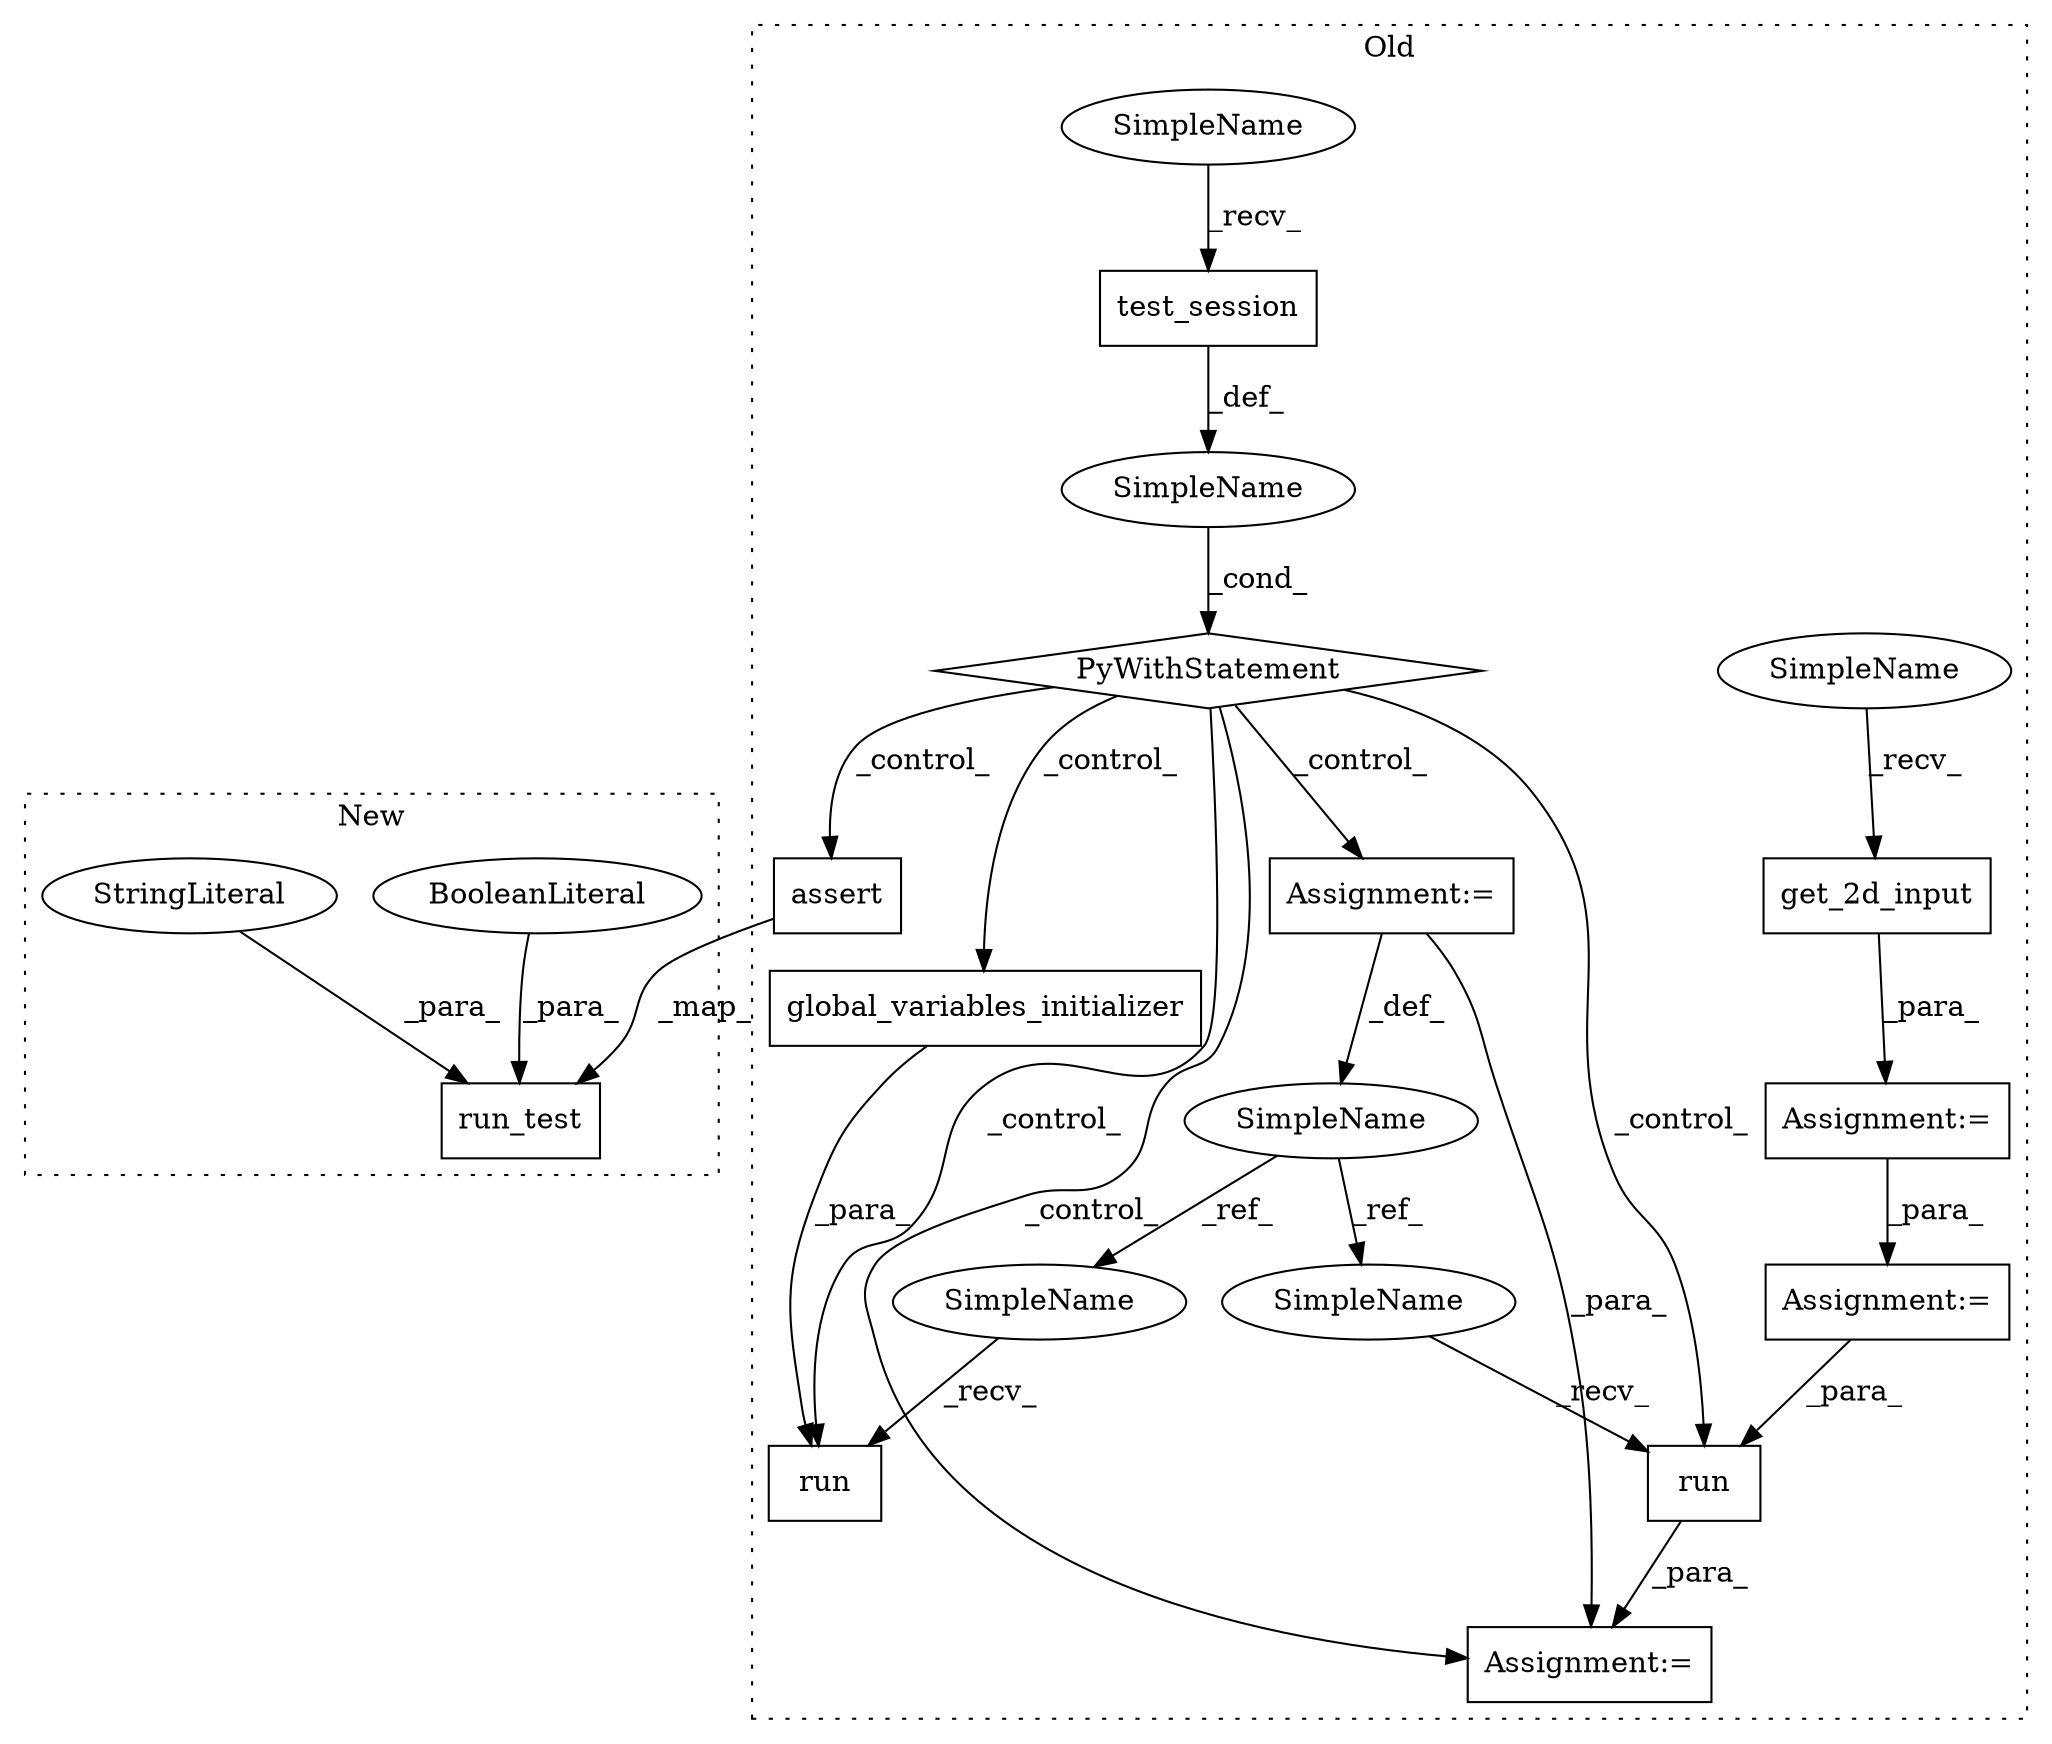 digraph G {
subgraph cluster0 {
1 [label="assert" a="32" s="8235,8313" l="22,1" shape="box"];
3 [label="test_session" a="32" s="8097" l="14" shape="box"];
4 [label="global_variables_initializer" a="32" s="8157" l="30" shape="box"];
5 [label="PyWithStatement" a="104" s="8082,8111" l="10,2" shape="diamond"];
7 [label="SimpleName" a="42" s="" l="" shape="ellipse"];
8 [label="run" a="32" s="8205,8221" l="4,1" shape="box"];
10 [label="SimpleName" a="42" s="8125" l="4" shape="ellipse"];
11 [label="run" a="32" s="8142,8187" l="4,1" shape="box"];
12 [label="Assignment:=" a="7" s="8031" l="1" shape="box"];
13 [label="Assignment:=" a="7" s="7951" l="1" shape="box"];
14 [label="Assignment:=" a="7" s="8199" l="1" shape="box"];
15 [label="Assignment:=" a="7" s="8125" l="4" shape="box"];
16 [label="get_2d_input" a="32" s="7957" l="14" shape="box"];
17 [label="SimpleName" a="42" s="8200" l="4" shape="ellipse"];
18 [label="SimpleName" a="42" s="8137" l="4" shape="ellipse"];
19 [label="SimpleName" a="42" s="7952" l="4" shape="ellipse"];
20 [label="SimpleName" a="42" s="8092" l="4" shape="ellipse"];
label = "Old";
style="dotted";
}
subgraph cluster1 {
2 [label="run_test" a="32" s="4382,4458" l="9,2" shape="box"];
6 [label="BooleanLiteral" a="9" s="4391" l="5" shape="ellipse"];
9 [label="StringLiteral" a="45" s="4397" l="10" shape="ellipse"];
label = "New";
style="dotted";
}
1 -> 2 [label="_map_"];
3 -> 7 [label="_def_"];
4 -> 11 [label="_para_"];
5 -> 11 [label="_control_"];
5 -> 4 [label="_control_"];
5 -> 14 [label="_control_"];
5 -> 8 [label="_control_"];
5 -> 15 [label="_control_"];
5 -> 1 [label="_control_"];
6 -> 2 [label="_para_"];
7 -> 5 [label="_cond_"];
8 -> 14 [label="_para_"];
9 -> 2 [label="_para_"];
10 -> 17 [label="_ref_"];
10 -> 18 [label="_ref_"];
12 -> 8 [label="_para_"];
13 -> 12 [label="_para_"];
15 -> 14 [label="_para_"];
15 -> 10 [label="_def_"];
16 -> 13 [label="_para_"];
17 -> 8 [label="_recv_"];
18 -> 11 [label="_recv_"];
19 -> 16 [label="_recv_"];
20 -> 3 [label="_recv_"];
}